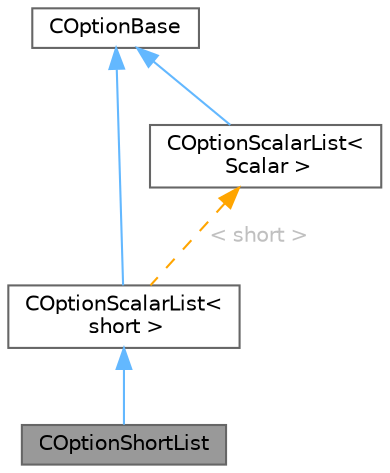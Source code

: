 digraph "COptionShortList"
{
 // LATEX_PDF_SIZE
  bgcolor="transparent";
  edge [fontname=Helvetica,fontsize=10,labelfontname=Helvetica,labelfontsize=10];
  node [fontname=Helvetica,fontsize=10,shape=box,height=0.2,width=0.4];
  Node1 [id="Node000001",label="COptionShortList",height=0.2,width=0.4,color="gray40", fillcolor="grey60", style="filled", fontcolor="black",tooltip=" "];
  Node2 -> Node1 [id="edge1_Node000001_Node000002",dir="back",color="steelblue1",style="solid",tooltip=" "];
  Node2 [id="Node000002",label="COptionScalarList\<\l short \>",height=0.2,width=0.4,color="gray40", fillcolor="white", style="filled",URL="$classCOptionScalarList.html",tooltip=" "];
  Node3 -> Node2 [id="edge2_Node000002_Node000003",dir="back",color="steelblue1",style="solid",tooltip=" "];
  Node3 [id="Node000003",label="COptionBase",height=0.2,width=0.4,color="gray40", fillcolor="white", style="filled",URL="$classCOptionBase.html",tooltip=" "];
  Node4 -> Node2 [id="edge3_Node000002_Node000004",dir="back",color="orange",style="dashed",tooltip=" ",label=" \< short \>",fontcolor="grey" ];
  Node4 [id="Node000004",label="COptionScalarList\<\l Scalar \>",height=0.2,width=0.4,color="gray40", fillcolor="white", style="filled",URL="$classCOptionScalarList.html",tooltip=" "];
  Node3 -> Node4 [id="edge4_Node000004_Node000003",dir="back",color="steelblue1",style="solid",tooltip=" "];
}
